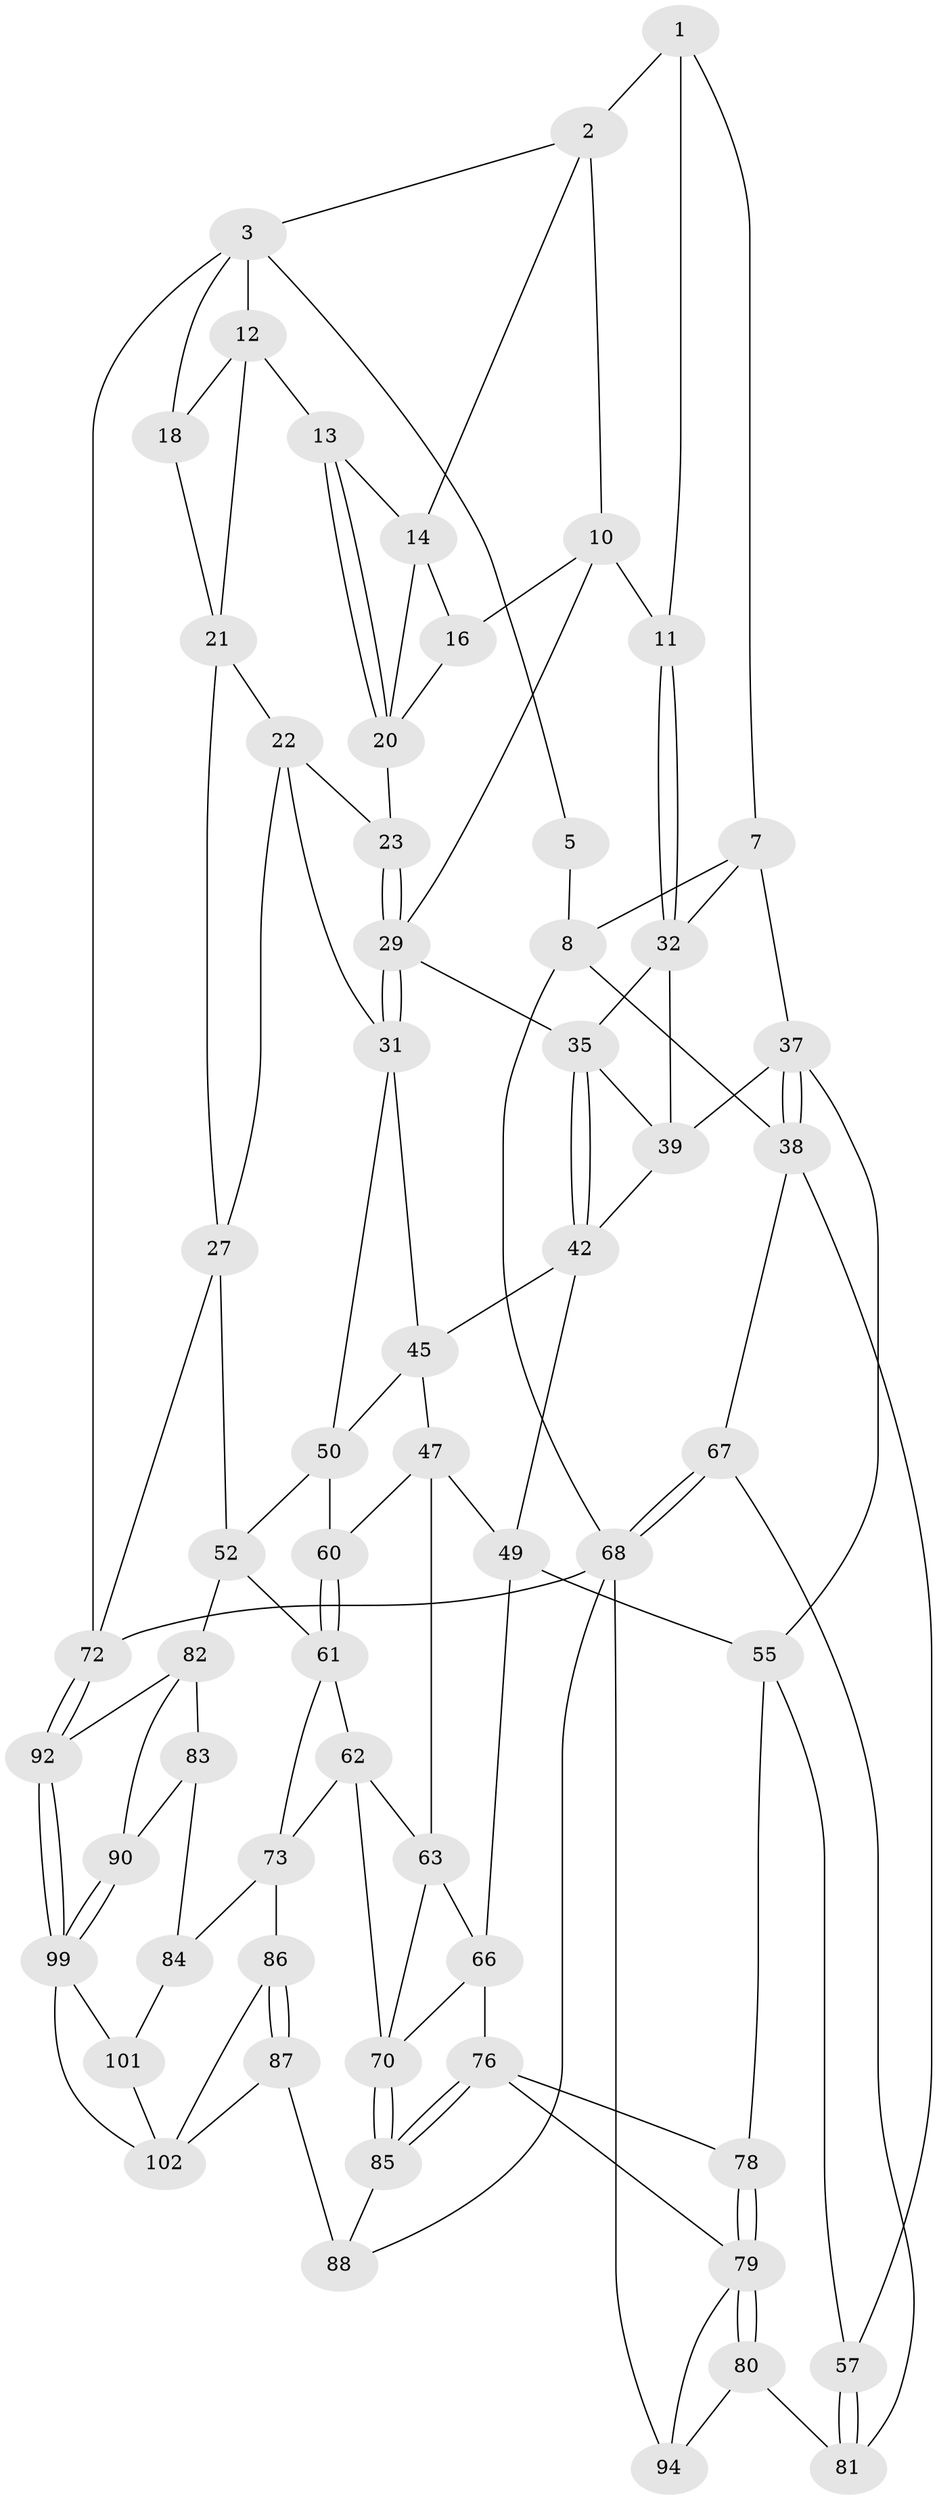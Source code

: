 // original degree distribution, {3: 0.01904761904761905, 4: 0.2761904761904762, 6: 0.24761904761904763, 5: 0.45714285714285713}
// Generated by graph-tools (version 1.1) at 2025/42/03/06/25 10:42:26]
// undirected, 61 vertices, 128 edges
graph export_dot {
graph [start="1"]
  node [color=gray90,style=filled];
  1 [pos="+0.34439177452311787+0",super="+6"];
  2 [pos="+0.48129641611671425+0",super="+9"];
  3 [pos="+0.9244746734179304+0",super="+4"];
  5 [pos="+0.08359347746720032+0"];
  7 [pos="+0.19291178915880644+0.16554759408859301",super="+34"];
  8 [pos="+0.0887032418811287+0.09714719575495079",super="+25"];
  10 [pos="+0.5314212274274766+0.14686185404309843",super="+17"];
  11 [pos="+0.42027994811481034+0.18427733170351296"];
  12 [pos="+0.8441886815184965+0.0023645898972955155",super="+19"];
  13 [pos="+0.8228327927317192+0.02658697409395832"];
  14 [pos="+0.6999514106271604+0.0622320471821214",super="+15"];
  16 [pos="+0.6432580712330704+0.2450907887272113"];
  18 [pos="+1+0"];
  20 [pos="+0.8060836528511415+0.08800549596661361",super="+24"];
  21 [pos="+0.9295017687665501+0.14355479923814388",super="+26"];
  22 [pos="+0.8683006031622151+0.20910902230614165",super="+28"];
  23 [pos="+0.8435527062559043+0.21222780013499243"];
  27 [pos="+1+0.4648796227921248",super="+51"];
  29 [pos="+0.7696071065265832+0.3376175067488767",super="+30"];
  31 [pos="+0.7835541899152606+0.35622724673455974",super="+44"];
  32 [pos="+0.3822736855351762+0.25083920634449164",super="+33"];
  35 [pos="+0.5732091542823156+0.3334018759140809",super="+36"];
  37 [pos="+0.09883914737418549+0.3404048707628153",super="+41"];
  38 [pos="+0+0.4073215363294127",super="+58"];
  39 [pos="+0.35894120223263115+0.4594905299829467",super="+40"];
  42 [pos="+0.5719358050406362+0.4273099448625303",super="+43"];
  45 [pos="+0.5730053690946947+0.4302188653437747",super="+46"];
  47 [pos="+0.5423478142541128+0.5695442889773248",super="+48"];
  49 [pos="+0.3774377149562167+0.5180711389032859",super="+59"];
  50 [pos="+0.7331547949431892+0.5379067570327895",super="+54"];
  52 [pos="+1+0.6372492363503626",super="+53"];
  55 [pos="+0.14772702520248593+0.6652043623135296",super="+56"];
  57 [pos="+0.04900176146749389+0.6764458487317973"];
  60 [pos="+0.6031259976730041+0.5979663850217912"];
  61 [pos="+0.6296440561582239+0.7028880771929158",super="+64"];
  62 [pos="+0.5545297711563295+0.7056016090730531",super="+69"];
  63 [pos="+0.4779649342329828+0.6664204572546107",super="+65"];
  66 [pos="+0.2966407612561527+0.7188029995621101",super="+75"];
  67 [pos="+0+0.8290826441755834"];
  68 [pos="+0+1",super="+95"];
  70 [pos="+0.5049727848547063+0.8158597636242614",super="+71"];
  72 [pos="+1+1"];
  73 [pos="+0.6844984304402121+0.8232755215902259",super="+74"];
  76 [pos="+0.3248822576165272+0.8465565615868861",super="+77"];
  78 [pos="+0.18252338221802+0.8086995684251048"];
  79 [pos="+0.20006803367177248+1",super="+93"];
  80 [pos="+0.11285331242314849+0.8983474417101616",super="+103"];
  81 [pos="+0.10967638328127836+0.8924361684474991",super="+97"];
  82 [pos="+0.9911762979068751+0.6832965187637987",super="+89"];
  83 [pos="+0.9049795406422843+0.7630515592107531",super="+91"];
  84 [pos="+0.713548101532682+0.8222873776330616",super="+98"];
  85 [pos="+0.49933782489186396+0.8259948809894031"];
  86 [pos="+0.6725036286425339+0.8900607269141791"];
  87 [pos="+0.6428800410576387+0.9474560913401647",super="+105"];
  88 [pos="+0.4961153800307501+0.8476240145592975",super="+96"];
  90 [pos="+0.944375569694408+0.9197522099708055"];
  92 [pos="+1+1"];
  94 [pos="+0.29066403054880563+1"];
  99 [pos="+1+1",super="+100"];
  101 [pos="+0.8473291306398706+0.9306805176935524"];
  102 [pos="+0.7786426559547941+0.9488809949749276",super="+104"];
  1 -- 2;
  1 -- 11;
  1 -- 7;
  2 -- 3;
  2 -- 10;
  2 -- 14;
  3 -- 12;
  3 -- 72;
  3 -- 18;
  3 -- 5;
  5 -- 8 [weight=2];
  7 -- 8;
  7 -- 32;
  7 -- 37;
  8 -- 68;
  8 -- 38;
  10 -- 11;
  10 -- 16;
  10 -- 29;
  11 -- 32;
  11 -- 32;
  12 -- 13;
  12 -- 18;
  12 -- 21;
  13 -- 14;
  13 -- 20;
  13 -- 20;
  14 -- 16;
  14 -- 20;
  16 -- 20;
  18 -- 21;
  20 -- 23;
  21 -- 22;
  21 -- 27;
  22 -- 23;
  22 -- 27;
  22 -- 31;
  23 -- 29;
  23 -- 29;
  27 -- 72;
  27 -- 52;
  29 -- 31;
  29 -- 31;
  29 -- 35;
  31 -- 50;
  31 -- 45;
  32 -- 39;
  32 -- 35;
  35 -- 42;
  35 -- 42;
  35 -- 39;
  37 -- 38;
  37 -- 38;
  37 -- 55;
  37 -- 39;
  38 -- 57;
  38 -- 67;
  39 -- 42;
  42 -- 45;
  42 -- 49;
  45 -- 50;
  45 -- 47;
  47 -- 60;
  47 -- 49;
  47 -- 63;
  49 -- 66;
  49 -- 55;
  50 -- 52;
  50 -- 60;
  52 -- 82;
  52 -- 61;
  55 -- 57;
  55 -- 78;
  57 -- 81;
  57 -- 81;
  60 -- 61;
  60 -- 61;
  61 -- 62;
  61 -- 73;
  62 -- 63;
  62 -- 73;
  62 -- 70;
  63 -- 66;
  63 -- 70;
  66 -- 76;
  66 -- 70;
  67 -- 68;
  67 -- 68;
  67 -- 81;
  68 -- 72;
  68 -- 94;
  68 -- 88;
  70 -- 85;
  70 -- 85;
  72 -- 92;
  72 -- 92;
  73 -- 84;
  73 -- 86;
  76 -- 85;
  76 -- 85;
  76 -- 78;
  76 -- 79;
  78 -- 79;
  78 -- 79;
  79 -- 80;
  79 -- 80;
  79 -- 94;
  80 -- 81 [weight=2];
  80 -- 94;
  82 -- 83;
  82 -- 92;
  82 -- 90;
  83 -- 84 [weight=2];
  83 -- 90;
  84 -- 101;
  85 -- 88;
  86 -- 87;
  86 -- 87;
  86 -- 102;
  87 -- 88 [weight=2];
  87 -- 102;
  90 -- 99;
  90 -- 99;
  92 -- 99;
  92 -- 99;
  99 -- 101;
  99 -- 102;
  101 -- 102;
}
